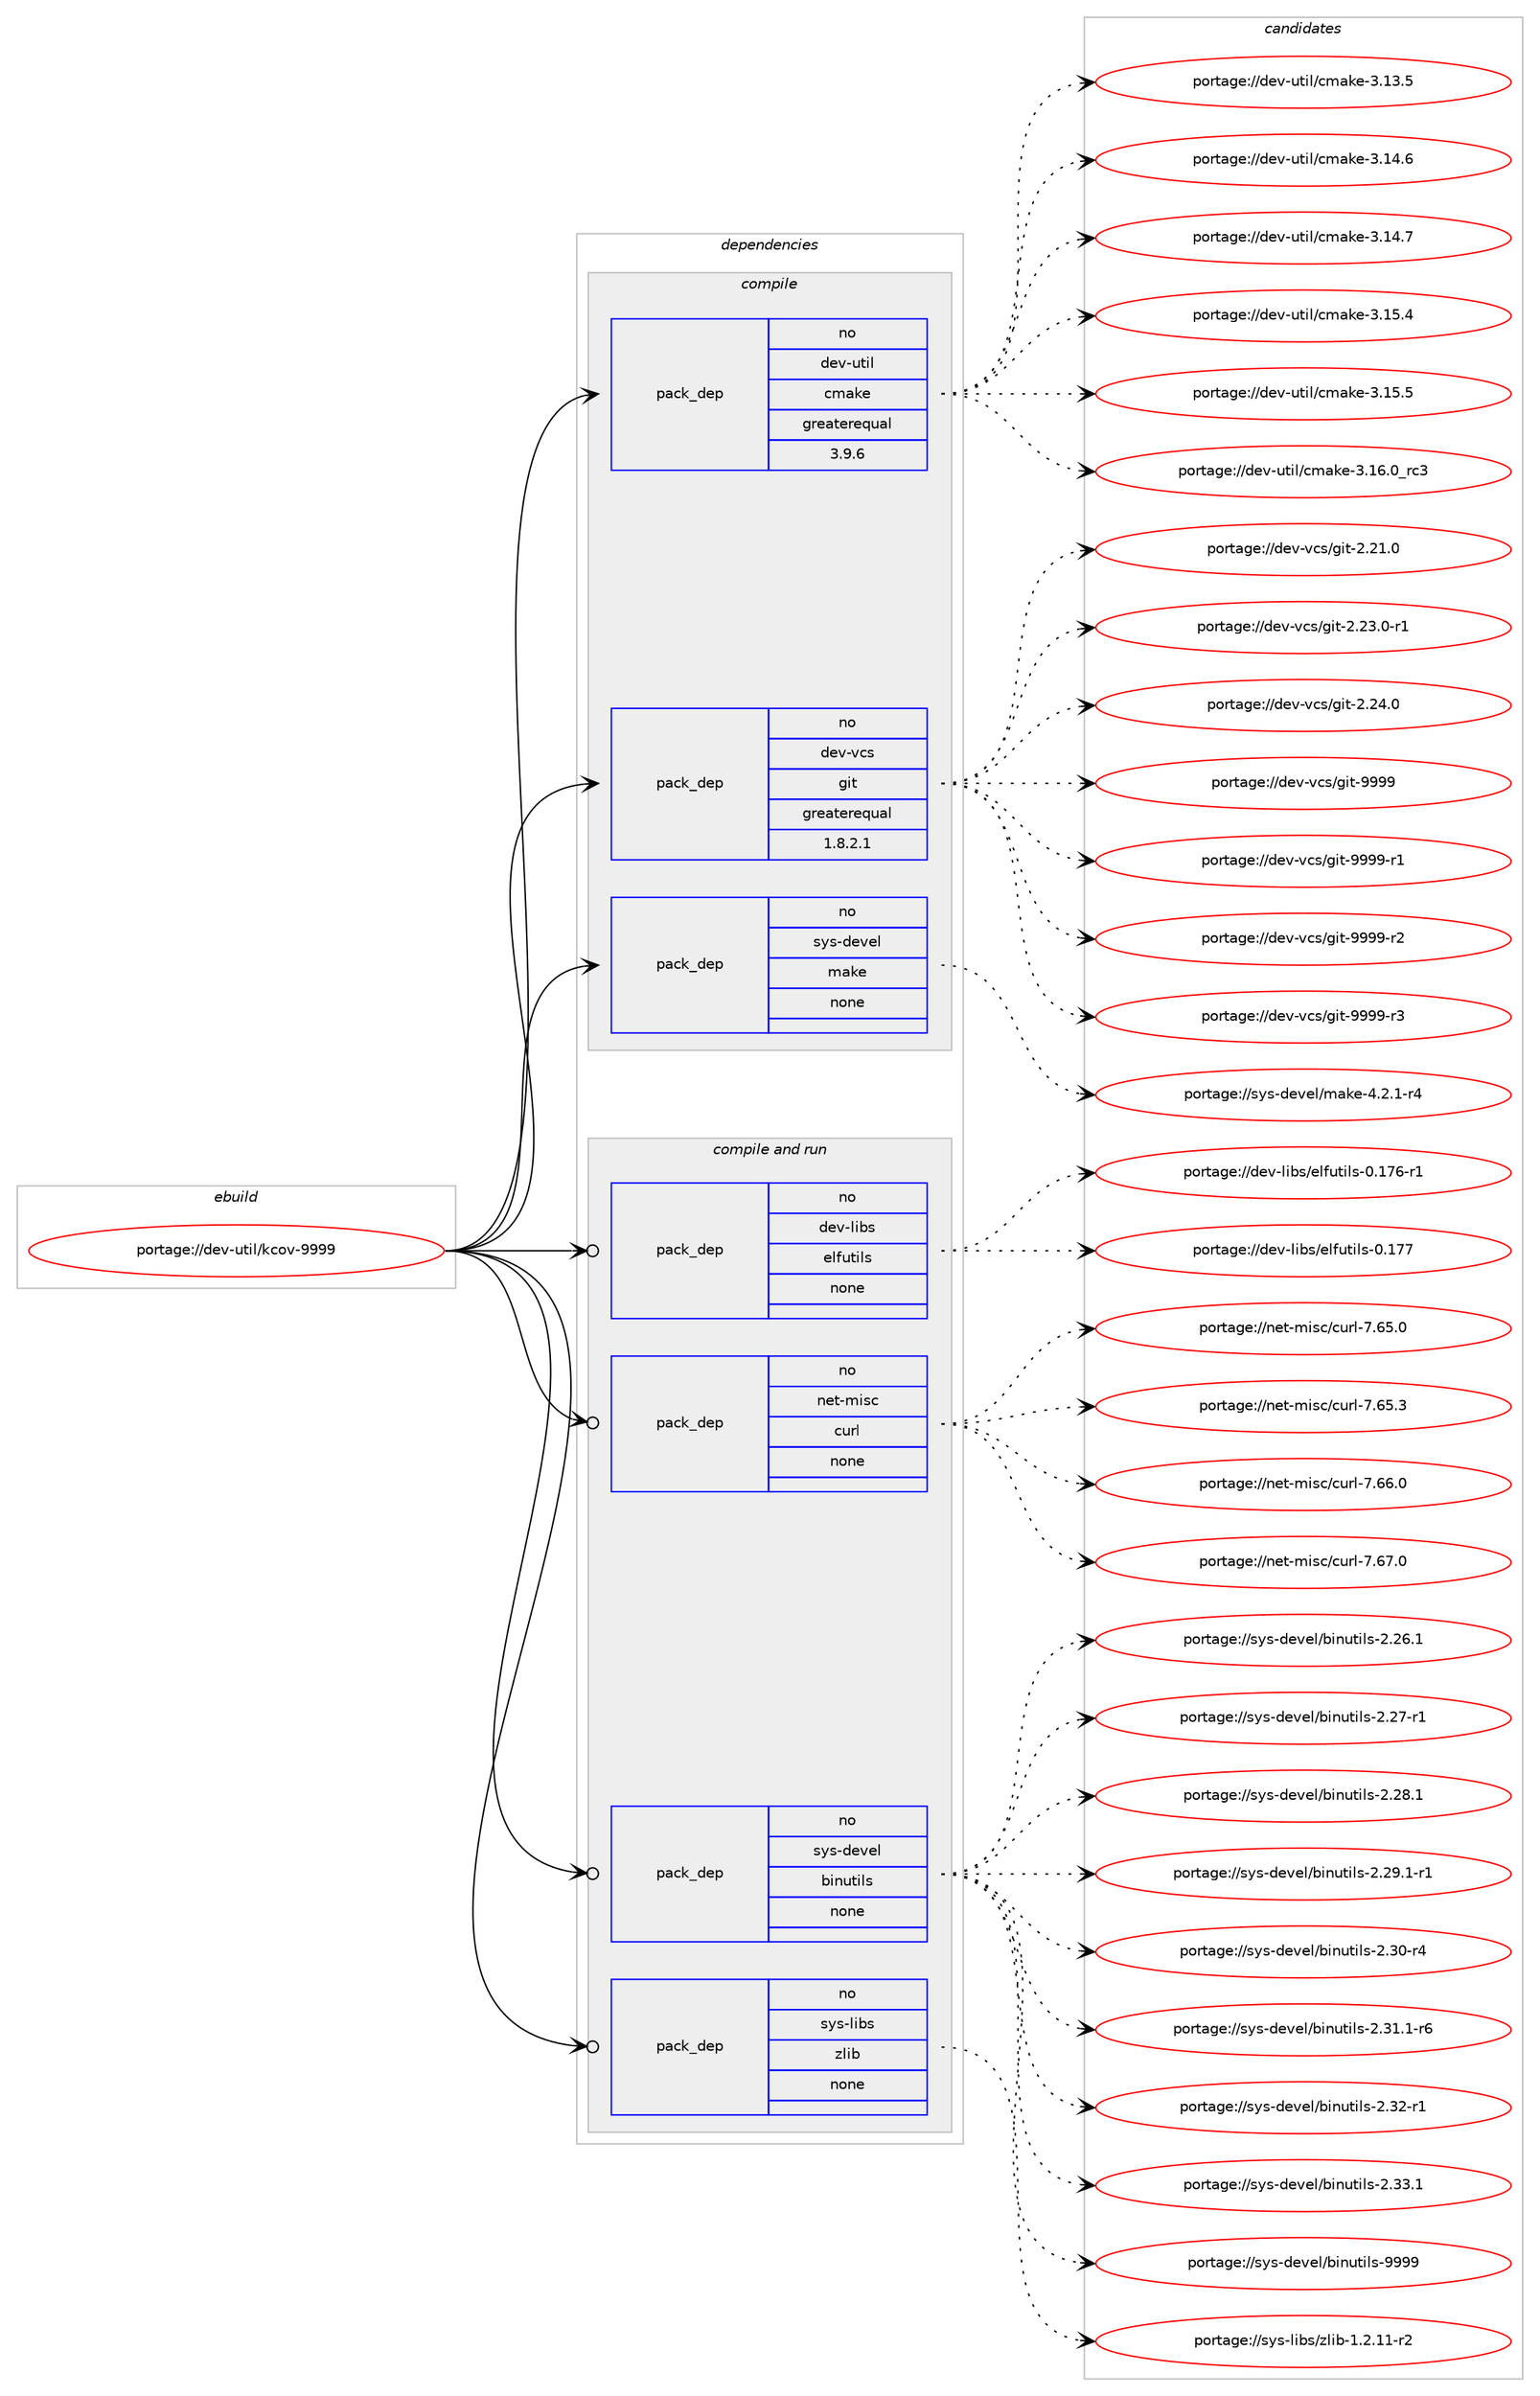 digraph prolog {

# *************
# Graph options
# *************

newrank=true;
concentrate=true;
compound=true;
graph [rankdir=LR,fontname=Helvetica,fontsize=10,ranksep=1.5];#, ranksep=2.5, nodesep=0.2];
edge  [arrowhead=vee];
node  [fontname=Helvetica,fontsize=10];

# **********
# The ebuild
# **********

subgraph cluster_leftcol {
color=gray;
rank=same;
label=<<i>ebuild</i>>;
id [label="portage://dev-util/kcov-9999", color=red, width=4, href="../dev-util/kcov-9999.svg"];
}

# ****************
# The dependencies
# ****************

subgraph cluster_midcol {
color=gray;
label=<<i>dependencies</i>>;
subgraph cluster_compile {
fillcolor="#eeeeee";
style=filled;
label=<<i>compile</i>>;
subgraph pack188173 {
dependency263224 [label=<<TABLE BORDER="0" CELLBORDER="1" CELLSPACING="0" CELLPADDING="4" WIDTH="220"><TR><TD ROWSPAN="6" CELLPADDING="30">pack_dep</TD></TR><TR><TD WIDTH="110">no</TD></TR><TR><TD>dev-util</TD></TR><TR><TD>cmake</TD></TR><TR><TD>greaterequal</TD></TR><TR><TD>3.9.6</TD></TR></TABLE>>, shape=none, color=blue];
}
id:e -> dependency263224:w [weight=20,style="solid",arrowhead="vee"];
subgraph pack188174 {
dependency263225 [label=<<TABLE BORDER="0" CELLBORDER="1" CELLSPACING="0" CELLPADDING="4" WIDTH="220"><TR><TD ROWSPAN="6" CELLPADDING="30">pack_dep</TD></TR><TR><TD WIDTH="110">no</TD></TR><TR><TD>dev-vcs</TD></TR><TR><TD>git</TD></TR><TR><TD>greaterequal</TD></TR><TR><TD>1.8.2.1</TD></TR></TABLE>>, shape=none, color=blue];
}
id:e -> dependency263225:w [weight=20,style="solid",arrowhead="vee"];
subgraph pack188175 {
dependency263226 [label=<<TABLE BORDER="0" CELLBORDER="1" CELLSPACING="0" CELLPADDING="4" WIDTH="220"><TR><TD ROWSPAN="6" CELLPADDING="30">pack_dep</TD></TR><TR><TD WIDTH="110">no</TD></TR><TR><TD>sys-devel</TD></TR><TR><TD>make</TD></TR><TR><TD>none</TD></TR><TR><TD></TD></TR></TABLE>>, shape=none, color=blue];
}
id:e -> dependency263226:w [weight=20,style="solid",arrowhead="vee"];
}
subgraph cluster_compileandrun {
fillcolor="#eeeeee";
style=filled;
label=<<i>compile and run</i>>;
subgraph pack188176 {
dependency263227 [label=<<TABLE BORDER="0" CELLBORDER="1" CELLSPACING="0" CELLPADDING="4" WIDTH="220"><TR><TD ROWSPAN="6" CELLPADDING="30">pack_dep</TD></TR><TR><TD WIDTH="110">no</TD></TR><TR><TD>dev-libs</TD></TR><TR><TD>elfutils</TD></TR><TR><TD>none</TD></TR><TR><TD></TD></TR></TABLE>>, shape=none, color=blue];
}
id:e -> dependency263227:w [weight=20,style="solid",arrowhead="odotvee"];
subgraph pack188177 {
dependency263228 [label=<<TABLE BORDER="0" CELLBORDER="1" CELLSPACING="0" CELLPADDING="4" WIDTH="220"><TR><TD ROWSPAN="6" CELLPADDING="30">pack_dep</TD></TR><TR><TD WIDTH="110">no</TD></TR><TR><TD>net-misc</TD></TR><TR><TD>curl</TD></TR><TR><TD>none</TD></TR><TR><TD></TD></TR></TABLE>>, shape=none, color=blue];
}
id:e -> dependency263228:w [weight=20,style="solid",arrowhead="odotvee"];
subgraph pack188178 {
dependency263229 [label=<<TABLE BORDER="0" CELLBORDER="1" CELLSPACING="0" CELLPADDING="4" WIDTH="220"><TR><TD ROWSPAN="6" CELLPADDING="30">pack_dep</TD></TR><TR><TD WIDTH="110">no</TD></TR><TR><TD>sys-devel</TD></TR><TR><TD>binutils</TD></TR><TR><TD>none</TD></TR><TR><TD></TD></TR></TABLE>>, shape=none, color=blue];
}
id:e -> dependency263229:w [weight=20,style="solid",arrowhead="odotvee"];
subgraph pack188179 {
dependency263230 [label=<<TABLE BORDER="0" CELLBORDER="1" CELLSPACING="0" CELLPADDING="4" WIDTH="220"><TR><TD ROWSPAN="6" CELLPADDING="30">pack_dep</TD></TR><TR><TD WIDTH="110">no</TD></TR><TR><TD>sys-libs</TD></TR><TR><TD>zlib</TD></TR><TR><TD>none</TD></TR><TR><TD></TD></TR></TABLE>>, shape=none, color=blue];
}
id:e -> dependency263230:w [weight=20,style="solid",arrowhead="odotvee"];
}
subgraph cluster_run {
fillcolor="#eeeeee";
style=filled;
label=<<i>run</i>>;
}
}

# **************
# The candidates
# **************

subgraph cluster_choices {
rank=same;
color=gray;
label=<<i>candidates</i>>;

subgraph choice188173 {
color=black;
nodesep=1;
choiceportage1001011184511711610510847991099710710145514649514653 [label="portage://dev-util/cmake-3.13.5", color=red, width=4,href="../dev-util/cmake-3.13.5.svg"];
choiceportage1001011184511711610510847991099710710145514649524654 [label="portage://dev-util/cmake-3.14.6", color=red, width=4,href="../dev-util/cmake-3.14.6.svg"];
choiceportage1001011184511711610510847991099710710145514649524655 [label="portage://dev-util/cmake-3.14.7", color=red, width=4,href="../dev-util/cmake-3.14.7.svg"];
choiceportage1001011184511711610510847991099710710145514649534652 [label="portage://dev-util/cmake-3.15.4", color=red, width=4,href="../dev-util/cmake-3.15.4.svg"];
choiceportage1001011184511711610510847991099710710145514649534653 [label="portage://dev-util/cmake-3.15.5", color=red, width=4,href="../dev-util/cmake-3.15.5.svg"];
choiceportage1001011184511711610510847991099710710145514649544648951149951 [label="portage://dev-util/cmake-3.16.0_rc3", color=red, width=4,href="../dev-util/cmake-3.16.0_rc3.svg"];
dependency263224:e -> choiceportage1001011184511711610510847991099710710145514649514653:w [style=dotted,weight="100"];
dependency263224:e -> choiceportage1001011184511711610510847991099710710145514649524654:w [style=dotted,weight="100"];
dependency263224:e -> choiceportage1001011184511711610510847991099710710145514649524655:w [style=dotted,weight="100"];
dependency263224:e -> choiceportage1001011184511711610510847991099710710145514649534652:w [style=dotted,weight="100"];
dependency263224:e -> choiceportage1001011184511711610510847991099710710145514649534653:w [style=dotted,weight="100"];
dependency263224:e -> choiceportage1001011184511711610510847991099710710145514649544648951149951:w [style=dotted,weight="100"];
}
subgraph choice188174 {
color=black;
nodesep=1;
choiceportage10010111845118991154710310511645504650494648 [label="portage://dev-vcs/git-2.21.0", color=red, width=4,href="../dev-vcs/git-2.21.0.svg"];
choiceportage100101118451189911547103105116455046505146484511449 [label="portage://dev-vcs/git-2.23.0-r1", color=red, width=4,href="../dev-vcs/git-2.23.0-r1.svg"];
choiceportage10010111845118991154710310511645504650524648 [label="portage://dev-vcs/git-2.24.0", color=red, width=4,href="../dev-vcs/git-2.24.0.svg"];
choiceportage1001011184511899115471031051164557575757 [label="portage://dev-vcs/git-9999", color=red, width=4,href="../dev-vcs/git-9999.svg"];
choiceportage10010111845118991154710310511645575757574511449 [label="portage://dev-vcs/git-9999-r1", color=red, width=4,href="../dev-vcs/git-9999-r1.svg"];
choiceportage10010111845118991154710310511645575757574511450 [label="portage://dev-vcs/git-9999-r2", color=red, width=4,href="../dev-vcs/git-9999-r2.svg"];
choiceportage10010111845118991154710310511645575757574511451 [label="portage://dev-vcs/git-9999-r3", color=red, width=4,href="../dev-vcs/git-9999-r3.svg"];
dependency263225:e -> choiceportage10010111845118991154710310511645504650494648:w [style=dotted,weight="100"];
dependency263225:e -> choiceportage100101118451189911547103105116455046505146484511449:w [style=dotted,weight="100"];
dependency263225:e -> choiceportage10010111845118991154710310511645504650524648:w [style=dotted,weight="100"];
dependency263225:e -> choiceportage1001011184511899115471031051164557575757:w [style=dotted,weight="100"];
dependency263225:e -> choiceportage10010111845118991154710310511645575757574511449:w [style=dotted,weight="100"];
dependency263225:e -> choiceportage10010111845118991154710310511645575757574511450:w [style=dotted,weight="100"];
dependency263225:e -> choiceportage10010111845118991154710310511645575757574511451:w [style=dotted,weight="100"];
}
subgraph choice188175 {
color=black;
nodesep=1;
choiceportage1151211154510010111810110847109971071014552465046494511452 [label="portage://sys-devel/make-4.2.1-r4", color=red, width=4,href="../sys-devel/make-4.2.1-r4.svg"];
dependency263226:e -> choiceportage1151211154510010111810110847109971071014552465046494511452:w [style=dotted,weight="100"];
}
subgraph choice188176 {
color=black;
nodesep=1;
choiceportage1001011184510810598115471011081021171161051081154548464955544511449 [label="portage://dev-libs/elfutils-0.176-r1", color=red, width=4,href="../dev-libs/elfutils-0.176-r1.svg"];
choiceportage100101118451081059811547101108102117116105108115454846495555 [label="portage://dev-libs/elfutils-0.177", color=red, width=4,href="../dev-libs/elfutils-0.177.svg"];
dependency263227:e -> choiceportage1001011184510810598115471011081021171161051081154548464955544511449:w [style=dotted,weight="100"];
dependency263227:e -> choiceportage100101118451081059811547101108102117116105108115454846495555:w [style=dotted,weight="100"];
}
subgraph choice188177 {
color=black;
nodesep=1;
choiceportage1101011164510910511599479911711410845554654534648 [label="portage://net-misc/curl-7.65.0", color=red, width=4,href="../net-misc/curl-7.65.0.svg"];
choiceportage1101011164510910511599479911711410845554654534651 [label="portage://net-misc/curl-7.65.3", color=red, width=4,href="../net-misc/curl-7.65.3.svg"];
choiceportage1101011164510910511599479911711410845554654544648 [label="portage://net-misc/curl-7.66.0", color=red, width=4,href="../net-misc/curl-7.66.0.svg"];
choiceportage1101011164510910511599479911711410845554654554648 [label="portage://net-misc/curl-7.67.0", color=red, width=4,href="../net-misc/curl-7.67.0.svg"];
dependency263228:e -> choiceportage1101011164510910511599479911711410845554654534648:w [style=dotted,weight="100"];
dependency263228:e -> choiceportage1101011164510910511599479911711410845554654534651:w [style=dotted,weight="100"];
dependency263228:e -> choiceportage1101011164510910511599479911711410845554654544648:w [style=dotted,weight="100"];
dependency263228:e -> choiceportage1101011164510910511599479911711410845554654554648:w [style=dotted,weight="100"];
}
subgraph choice188178 {
color=black;
nodesep=1;
choiceportage11512111545100101118101108479810511011711610510811545504650544649 [label="portage://sys-devel/binutils-2.26.1", color=red, width=4,href="../sys-devel/binutils-2.26.1.svg"];
choiceportage11512111545100101118101108479810511011711610510811545504650554511449 [label="portage://sys-devel/binutils-2.27-r1", color=red, width=4,href="../sys-devel/binutils-2.27-r1.svg"];
choiceportage11512111545100101118101108479810511011711610510811545504650564649 [label="portage://sys-devel/binutils-2.28.1", color=red, width=4,href="../sys-devel/binutils-2.28.1.svg"];
choiceportage115121115451001011181011084798105110117116105108115455046505746494511449 [label="portage://sys-devel/binutils-2.29.1-r1", color=red, width=4,href="../sys-devel/binutils-2.29.1-r1.svg"];
choiceportage11512111545100101118101108479810511011711610510811545504651484511452 [label="portage://sys-devel/binutils-2.30-r4", color=red, width=4,href="../sys-devel/binutils-2.30-r4.svg"];
choiceportage115121115451001011181011084798105110117116105108115455046514946494511454 [label="portage://sys-devel/binutils-2.31.1-r6", color=red, width=4,href="../sys-devel/binutils-2.31.1-r6.svg"];
choiceportage11512111545100101118101108479810511011711610510811545504651504511449 [label="portage://sys-devel/binutils-2.32-r1", color=red, width=4,href="../sys-devel/binutils-2.32-r1.svg"];
choiceportage11512111545100101118101108479810511011711610510811545504651514649 [label="portage://sys-devel/binutils-2.33.1", color=red, width=4,href="../sys-devel/binutils-2.33.1.svg"];
choiceportage1151211154510010111810110847981051101171161051081154557575757 [label="portage://sys-devel/binutils-9999", color=red, width=4,href="../sys-devel/binutils-9999.svg"];
dependency263229:e -> choiceportage11512111545100101118101108479810511011711610510811545504650544649:w [style=dotted,weight="100"];
dependency263229:e -> choiceportage11512111545100101118101108479810511011711610510811545504650554511449:w [style=dotted,weight="100"];
dependency263229:e -> choiceportage11512111545100101118101108479810511011711610510811545504650564649:w [style=dotted,weight="100"];
dependency263229:e -> choiceportage115121115451001011181011084798105110117116105108115455046505746494511449:w [style=dotted,weight="100"];
dependency263229:e -> choiceportage11512111545100101118101108479810511011711610510811545504651484511452:w [style=dotted,weight="100"];
dependency263229:e -> choiceportage115121115451001011181011084798105110117116105108115455046514946494511454:w [style=dotted,weight="100"];
dependency263229:e -> choiceportage11512111545100101118101108479810511011711610510811545504651504511449:w [style=dotted,weight="100"];
dependency263229:e -> choiceportage11512111545100101118101108479810511011711610510811545504651514649:w [style=dotted,weight="100"];
dependency263229:e -> choiceportage1151211154510010111810110847981051101171161051081154557575757:w [style=dotted,weight="100"];
}
subgraph choice188179 {
color=black;
nodesep=1;
choiceportage11512111545108105981154712210810598454946504649494511450 [label="portage://sys-libs/zlib-1.2.11-r2", color=red, width=4,href="../sys-libs/zlib-1.2.11-r2.svg"];
dependency263230:e -> choiceportage11512111545108105981154712210810598454946504649494511450:w [style=dotted,weight="100"];
}
}

}
